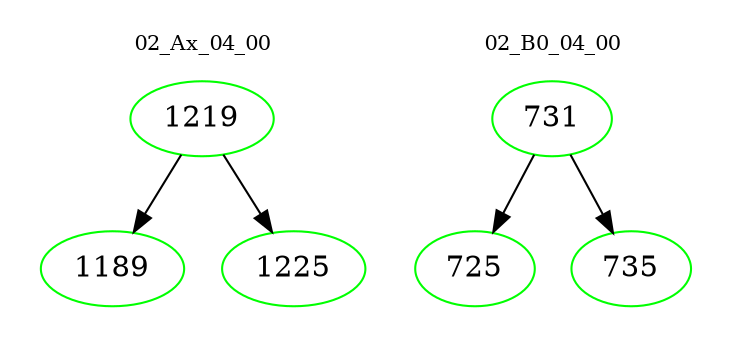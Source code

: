 digraph{
subgraph cluster_0 {
color = white
label = "02_Ax_04_00";
fontsize=10;
T0_1219 [label="1219", color="green"]
T0_1219 -> T0_1189 [color="black"]
T0_1189 [label="1189", color="green"]
T0_1219 -> T0_1225 [color="black"]
T0_1225 [label="1225", color="green"]
}
subgraph cluster_1 {
color = white
label = "02_B0_04_00";
fontsize=10;
T1_731 [label="731", color="green"]
T1_731 -> T1_725 [color="black"]
T1_725 [label="725", color="green"]
T1_731 -> T1_735 [color="black"]
T1_735 [label="735", color="green"]
}
}
